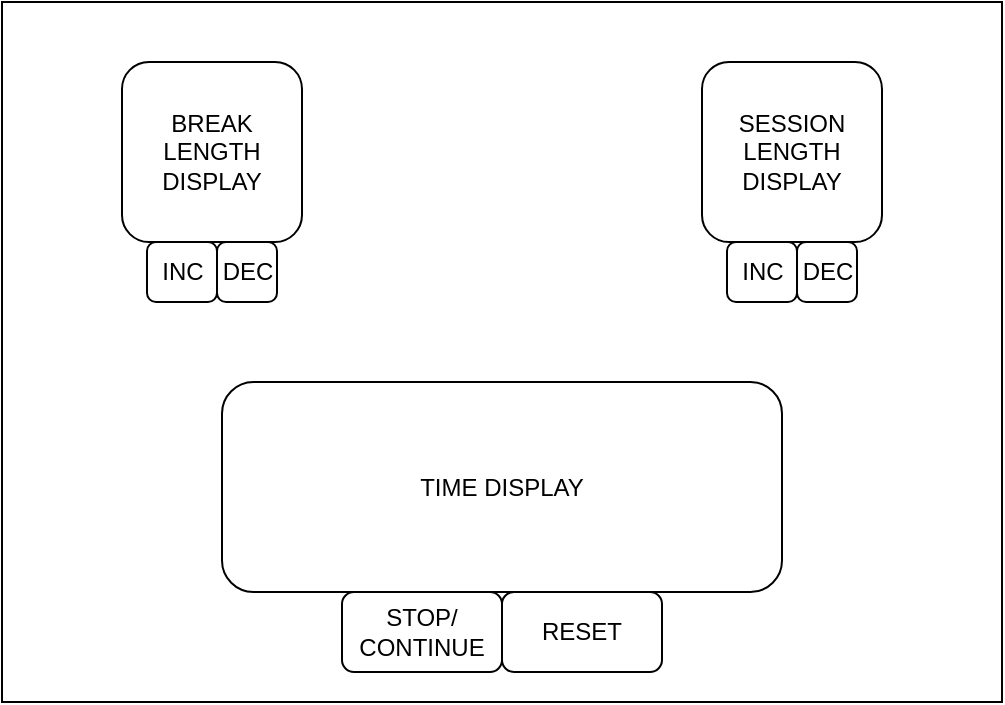 <mxfile version="27.0.5">
  <diagram name="Page-1" id="yDsHuG096jvlD2axOiCL">
    <mxGraphModel dx="808" dy="563" grid="1" gridSize="10" guides="1" tooltips="1" connect="1" arrows="1" fold="1" page="1" pageScale="1" pageWidth="850" pageHeight="1100" math="0" shadow="0">
      <root>
        <mxCell id="0" />
        <mxCell id="1" parent="0" />
        <mxCell id="oN_iDVAgGQEhPIbZK6y7-1" value="" style="rounded=0;whiteSpace=wrap;html=1;" vertex="1" parent="1">
          <mxGeometry x="270" y="400" width="500" height="350" as="geometry" />
        </mxCell>
        <mxCell id="oN_iDVAgGQEhPIbZK6y7-2" value="TIME DISPLAY" style="rounded=1;whiteSpace=wrap;html=1;" vertex="1" parent="1">
          <mxGeometry x="380" y="590" width="280" height="105" as="geometry" />
        </mxCell>
        <mxCell id="oN_iDVAgGQEhPIbZK6y7-4" value="BREAK LENGTH DISPLAY" style="rounded=1;whiteSpace=wrap;html=1;" vertex="1" parent="1">
          <mxGeometry x="330" y="430" width="90" height="90" as="geometry" />
        </mxCell>
        <mxCell id="oN_iDVAgGQEhPIbZK6y7-5" value="SESSION LENGTH DISPLAY" style="rounded=1;whiteSpace=wrap;html=1;" vertex="1" parent="1">
          <mxGeometry x="620" y="430" width="90" height="90" as="geometry" />
        </mxCell>
        <mxCell id="oN_iDVAgGQEhPIbZK6y7-6" value="STOP/&lt;div&gt;CONTINUE&lt;/div&gt;" style="rounded=1;whiteSpace=wrap;html=1;" vertex="1" parent="1">
          <mxGeometry x="440" y="695" width="80" height="40" as="geometry" />
        </mxCell>
        <mxCell id="oN_iDVAgGQEhPIbZK6y7-7" value="RESET" style="rounded=1;whiteSpace=wrap;html=1;" vertex="1" parent="1">
          <mxGeometry x="520" y="695" width="80" height="40" as="geometry" />
        </mxCell>
        <mxCell id="oN_iDVAgGQEhPIbZK6y7-8" value="INC" style="rounded=1;whiteSpace=wrap;html=1;" vertex="1" parent="1">
          <mxGeometry x="342.5" y="520" width="35" height="30" as="geometry" />
        </mxCell>
        <mxCell id="oN_iDVAgGQEhPIbZK6y7-9" value="DEC" style="rounded=1;whiteSpace=wrap;html=1;" vertex="1" parent="1">
          <mxGeometry x="377.5" y="520" width="30" height="30" as="geometry" />
        </mxCell>
        <mxCell id="oN_iDVAgGQEhPIbZK6y7-10" value="DEC" style="rounded=1;whiteSpace=wrap;html=1;" vertex="1" parent="1">
          <mxGeometry x="667.5" y="520" width="30" height="30" as="geometry" />
        </mxCell>
        <mxCell id="oN_iDVAgGQEhPIbZK6y7-11" value="INC" style="rounded=1;whiteSpace=wrap;html=1;" vertex="1" parent="1">
          <mxGeometry x="632.5" y="520" width="35" height="30" as="geometry" />
        </mxCell>
      </root>
    </mxGraphModel>
  </diagram>
</mxfile>
